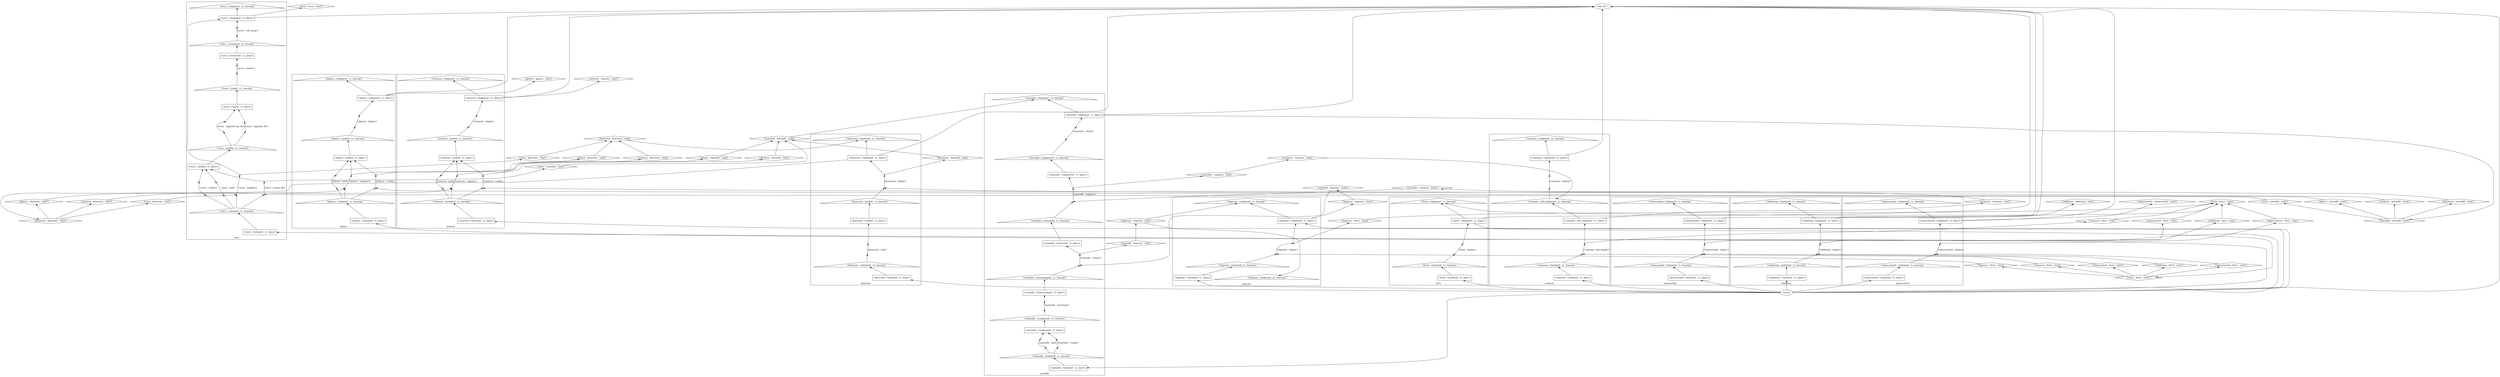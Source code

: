 digraph G {
	rankdir=BT;
	subgraph cluster_1 {
		color = black;
		label = "facts";
		v42 [label="('facts', ('deployed', 1), 'leaving')"] [shape=triangle];
		v95 [label="('facts', ('initiated', 1), 'place')"] [shape=box];
		v104 [label="('facts', ('initiated', 1), 'leaving')"] [shape=triangle];
		v96 [label="('facts', ('deploy', 1), 'beginning')"] [shape=point];
		v98 [label="('facts', ('deployed', 1), 'place')"] [shape=box];
		v77 [label="('facts', ('deploy', 1), 'end')"] [shape=point];
		v95 -> v104 [label=""];
		v98 -> v42 [label=""];
		v104 -> v96 [label=""];
		v96 -> v77 [label="('facts', 'deploy')"];
		v77 -> v98 [label=""];
	}
	subgraph cluster_2 {
		color = black;
		label = "common";
		v112 [label="('common', ('ktb_deploy', 1), 'end')"] [shape=point];
		v41 [label="('common', ('deployed', 1), 'place')"] [shape=box];
		v1 [label="('common', ('ktb_deploy', 1), 'beginning')"] [shape=point];
		v4 [label="('common', ('ktb_deployed', 1), 'leaving')"] [shape=triangle];
		v59 [label="('common', ('initiated', 1), 'place')"] [shape=box];
		v60 [label="('common', ('deploy', 1), 'beginning')"] [shape=point];
		v142 [label="('common', ('ktb_deployed', 1), 'place')"] [shape=box];
		v19 [label="('common', ('deploy', 1), 'end')"] [shape=point];
		v127 [label="('common', ('initiated', 1), 'leaving')"] [shape=triangle];
		v99 [label="('common', ('deployed', 1), 'leaving')"] [shape=triangle];
		v59 -> v127 [label=""];
		v41 -> v99 [label=""];
		v127 -> v1 [label=""];
		v142 -> v4 [label=""];
		v4 -> v60 [label=""];
		v1 -> v112 [label="('common', 'ktb_deploy')"];
		v112 -> v142 [label=""];
		v60 -> v19 [label="('common', 'deploy')"];
		v19 -> v41 [label=""];
	}
	subgraph cluster_3 {
		color = black;
		label = "haproxy";
		v39 [label="('haproxy', ('deployed', 1), 'leaving')"] [shape=triangle];
		v24 [label="('haproxy', ('deploy', 1), 'end')"] [shape=point];
		v167 [label="('haproxy', ('initiated', 1), 'leaving')"] [shape=triangle];
		v47 [label="('haproxy', ('initiated', 1), 'place')"] [shape=box];
		v61 [label="('haproxy', ('deploy', 1), 'beginning')"] [shape=point];
		v74 [label="('haproxy', ('deployed', 1), 'place')"] [shape=box];
		v147 [label="('haproxy', ('deployed', 2), 'leaving')"] [shape=triangle];
		v47 -> v167 [label=""];
		v74 -> v39 [label=""];
		v167 -> v61 [label=""];
		v61 -> v24 [label="('haproxy', 'deploy')"];
		v24 -> v74 [label=""];
	}
	subgraph cluster_4 {
		color = black;
		label = "memcached";
		v53 [label="('memcached', ('initiated', 1), 'place')"] [shape=box];
		v122 [label="('memcached', ('deployed', 1), 'leaving')"] [shape=triangle];
		v12 [label="('memcached', ('deployed', 1), 'place')"] [shape=box];
		v156 [label="('memcached', ('deploy', 1), 'end')"] [shape=point];
		v18 [label="('memcached', ('deploy', 1), 'beginning')"] [shape=point];
		v144 [label="('memcached', ('initiated', 1), 'leaving')"] [shape=triangle];
		v53 -> v144 [label=""];
		v12 -> v122 [label=""];
		v144 -> v18 [label=""];
		v18 -> v156 [label="('memcached', 'deploy')"];
		v156 -> v12 [label=""];
	}
	subgraph cluster_5 {
		color = black;
		label = "mariadb";
		v119 [label="('mariadb', ('bootstrap', 1), 'beginning')"] [shape=point];
		v86 [label="('mariadb', ('check', 1), 'beginning')"] [shape=point];
		v90 [label="('mariadb', ('pull', 1), 'beginning')"] [shape=point];
		v124 [label="('mariadb', ('initiated', 1), 'leaving')"] [shape=triangle];
		v49 [label="('mariadb', ('register', 1), 'end')"] [shape=point];
		v100 [label="('mariadb', ('config', 1), 'beginning')"] [shape=point];
		v15 [label="('mariadb', ('deployed', 1), 'leaving')"] [shape=triangle];
		v140 [label="('mariadb', ('restarted', 1), 'leaving')"] [shape=triangle];
		v17 [label="('mariadb', ('restart', 1), 'end')"] [shape=point];
		v143 [label="('mariadb', ('bootstrapped', 1), 'leaving')"] [shape=triangle];
		v145 [label="('mariadb', ('configured', 1), 'leaving')"] [shape=triangle];
		v65 [label="('mariadb', ('config', 1), 'end')"] [shape=point];
		v150 [label="('mariadb', ('restart', 1), 'beginning')"] [shape=point];
		v152 [label="('mariadb', ('restarted', 1), 'place')"] [shape=box];
		v70 [label="('mariadb', ('configured', 1), 'place')"] [shape=box];
		v28 [label="('mariadb', ('deployed', 1), 'place')"] [shape=box];
		v29 [label="('mariadb', ('registered', 1), 'place')"] [shape=box];
		v76 [label="('mariadb', ('bootstrapped', 1), 'place')"] [shape=box];
		v165 [label="('mariadb', ('initiated', 1), 'place')"] [shape=box];
		v30 [label="('mariadb', ('pull', 1), 'end')"] [shape=point];
		v31 [label="('mariadb', ('register', 1), 'beginning')"] [shape=point];
		v168 [label="('mariadb', ('bootstrap', 1), 'end')"] [shape=point];
		v113 [label="('mariadb', ('check', 1), 'end')"] [shape=point];
		v169 [label="('mariadb', ('registered', 1), 'leaving')"] [shape=triangle];
		v165 -> v124 [label=""];
		v28 -> v15 [label=""];
		v124 -> v100 [label=""];
		v124 -> v90 [label=""];
		v70 -> v145 [label=""];
		v145 -> v119 [label=""];
		v100 -> v65 [label="('mariadb', 'config')"];
		v65 -> v70 [label=""];
		v90 -> v30 [label="('mariadb', 'pull')"];
		v30 -> v70 [label=""];
		v76 -> v143 [label=""];
		v143 -> v150 [label=""];
		v119 -> v168 [label="('mariadb', 'bootstrap')"];
		v168 -> v76 [label=""];
		v152 -> v140 [label=""];
		v140 -> v31 [label=""];
		v150 -> v17 [label="('mariadb', 'restart')"];
		v17 -> v152 [label=""];
		v29 -> v169 [label=""];
		v169 -> v86 [label=""];
		v31 -> v49 [label="('mariadb', 'register')"];
		v49 -> v29 [label=""];
		v86 -> v113 [label="('mariadb', 'check')"];
		v113 -> v28 [label=""];
	}
	subgraph cluster_6 {
		color = black;
		label = "rabbitmq";
		v149 [label="('rabbitmq', ('deployed', 1), 'leaving')"] [shape=triangle];
		v43 [label="('rabbitmq', ('deploy', 1), 'end')"] [shape=point];
		v55 [label="('rabbitmq', ('initiated', 1), 'leaving')"] [shape=triangle];
		v155 [label="('rabbitmq', ('initiated', 1), 'place')"] [shape=box];
		v83 [label="('rabbitmq', ('deploy', 1), 'beginning')"] [shape=point];
		v128 [label="('rabbitmq', ('deployed', 1), 'place')"] [shape=box];
		v155 -> v55 [label=""];
		v128 -> v149 [label=""];
		v55 -> v83 [label=""];
		v83 -> v43 [label="('rabbitmq', 'deploy')"];
		v43 -> v128 [label=""];
	}
	subgraph cluster_7 {
		color = black;
		label = "keystone";
		v66 [label="('keystone', ('pulled', 1), 'leaving')"] [shape=triangle];
		v153 [label="('keystone', ('initiated', 1), 'leaving')"] [shape=triangle];
		v141 [label="('keystone', ('pull', 1), 'beginning')"] [shape=point];
		v35 [label="('keystone', ('initiated', 1), 'place')"] [shape=box];
		v68 [label="('keystone', ('deploy', 1), 'end')"] [shape=point];
		v105 [label="('keystone', ('pull', 1), 'end')"] [shape=point];
		v172 [label="('keystone', ('deployed', 1), 'place')"] [shape=box];
		v126 [label="('keystone', ('pulled', 1), 'place')"] [shape=box];
		v51 [label="('keystone', ('deploy', 1), 'beginning')"] [shape=point];
		v131 [label="('keystone', ('deployed', 1), 'leaving')"] [shape=triangle];
		v35 -> v153 [label=""];
		v172 -> v131 [label=""];
		v153 -> v141 [label=""];
		v126 -> v66 [label=""];
		v66 -> v51 [label=""];
		v141 -> v105 [label="('keystone', 'pull')"];
		v105 -> v126 [label=""];
		v51 -> v68 [label="('keystone', 'deploy')"];
		v68 -> v172 [label=""];
	}
	subgraph cluster_8 {
		color = black;
		label = "openvswitch";
		v25 [label="('openvswitch', ('initiated', 1), 'leaving')"] [shape=triangle];
		v27 [label="('openvswitch', ('deploy', 1), 'end')"] [shape=point];
		v170 [label="('openvswitch', ('initiated', 1), 'place')"] [shape=box];
		v6 [label="('openvswitch', ('deploy', 1), 'beginning')"] [shape=point];
		v116 [label="('openvswitch', ('deployed', 1), 'place')"] [shape=box];
		v8 [label="('openvswitch', ('deployed', 1), 'leaving')"] [shape=triangle];
		v170 -> v25 [label=""];
		v116 -> v8 [label=""];
		v25 -> v6 [label=""];
		v6 -> v27 [label="('openvswitch', 'deploy')"];
		v27 -> v116 [label=""];
	}
	subgraph cluster_9 {
		color = black;
		label = "glance";
		v88 [label="('glance', ('initiated', 1), 'place')"] [shape=box];
		v2 [label="('glance', ('pulled', 1), 'place')"] [shape=box];
		v135 [label="('glance', ('register', 1), 'end')"] [shape=point];
		v56 [label="('glance', ('deployed', 1), 'place')"] [shape=box];
		v10 [label="('glance', ('deploy', 1), 'beginning')"] [shape=point];
		v115 [label="('glance', ('register', 1), 'beginning')"] [shape=point];
		v57 [label="('glance', ('initiated', 1), 'leaving')"] [shape=triangle];
		v34 [label="('glance', ('pulled', 1), 'leaving')"] [shape=triangle];
		v67 [label="('glance', ('deployed', 1), 'leaving')"] [shape=triangle];
		v52 [label="('glance', ('pull', 1), 'end')"] [shape=point];
		v173 [label="('glance', ('pull', 1), 'beginning')"] [shape=point];
		v160 [label="('glance', ('config', 1), 'beginning')"] [shape=point];
		v75 [label="('glance', ('deploy', 1), 'end')"] [shape=point];
		v23 [label="('glance', ('config', 1), 'end')"] [shape=point];
		v88 -> v57 [label=""];
		v56 -> v67 [label=""];
		v57 -> v115 [label=""];
		v57 -> v160 [label=""];
		v57 -> v173 [label=""];
		v2 -> v34 [label=""];
		v34 -> v10 [label=""];
		v115 -> v135 [label="('glance', 'register')"];
		v135 -> v2 [label=""];
		v160 -> v23 [label="('glance', 'config')"];
		v23 -> v2 [label=""];
		v173 -> v52 [label="('glance', 'pull')"];
		v52 -> v2 [label=""];
		v10 -> v75 [label="('glance', 'deploy')"];
		v75 -> v56 [label=""];
	}
	subgraph cluster_10 {
		color = black;
		label = "neutron";
		v120 [label="('neutron', ('config', 1), 'beginning')"] [shape=point];
		v166 [label="('neutron', ('pull', 1), 'beginning')"] [shape=point];
		v79 [label="('neutron', ('initiated', 1), 'leaving')"] [shape=triangle];
		v80 [label="('neutron', ('pulled', 1), 'leaving')"] [shape=triangle];
		v45 [label="('neutron', ('register', 1), 'beginning')"] [shape=point];
		v102 [label="('neutron', ('deploy', 1), 'end')"] [shape=point];
		v82 [label="('neutron', ('register', 1), 'end')"] [shape=point];
		v157 [label="('neutron', ('deployed', 1), 'leaving')"] [shape=triangle];
		v171 [label="('neutron', ('config', 1), 'end')"] [shape=point];
		v50 [label="('neutron', ('pull', 1), 'end')"] [shape=point];
		v63 [label="('neutron', ('deploy', 1), 'beginning')"] [shape=point];
		v36 [label="('neutron', ('deployed', 1), 'place')"] [shape=box];
		v62 [label="('neutron', ('initiated', 1), 'place')"] [shape=box];
		v117 [label="('neutron', ('pulled', 1), 'place')"] [shape=box];
		v62 -> v79 [label=""];
		v36 -> v157 [label=""];
		v79 -> v45 [label=""];
		v79 -> v120 [label=""];
		v79 -> v166 [label=""];
		v117 -> v80 [label=""];
		v80 -> v63 [label=""];
		v45 -> v82 [label="('neutron', 'register')"];
		v82 -> v117 [label=""];
		v120 -> v171 [label="('neutron', 'config')"];
		v171 -> v117 [label=""];
		v166 -> v50 [label="('neutron', 'pull')"];
		v50 -> v117 [label=""];
		v63 -> v102 [label="('neutron', 'deploy')"];
		v102 -> v36 [label=""];
	}
	subgraph cluster_11 {
		color = black;
		label = "nova";
		v118 [label="('nova', ('create_db', 1), 'end')"] [shape=point];
		v89 [label="('nova', ('deployed', 1), 'leaving')"] [shape=triangle];
		v91 [label="('nova', ('cell_setup', 1), 'beginning')"] [shape=point];
		v3 [label="('nova', ('config', 1), 'beginning')"] [shape=point];
		v46 [label="('nova', ('restart', 1), 'beginning')"] [shape=point];
		v92 [label="('nova', ('restarted', 1), 'leaving')"] [shape=triangle];
		v48 [label="('nova', ('cell_setup', 1), 'end')"] [shape=point];
		v94 [label="('nova', ('create_db', 1), 'beginning')"] [shape=point];
		v125 [label="('nova', ('pulled', 1), 'place')"] [shape=box];
		v97 [label="('nova', ('pull', 1), 'end')"] [shape=point];
		v129 [label="('nova', ('deployed', 1), 'place')"] [shape=box];
		v130 [label="('nova', ('upgrade_db', 1), 'beginning')"] [shape=point];
		v54 [label="('nova', ('upgrade_api_db', 1), 'end')"] [shape=point];
		v137 [label="('nova', ('register', 1), 'beginning')"] [shape=point];
		v22 [label="('nova', ('ready', 1), 'place')"] [shape=box];
		v21 [label="('nova', ('initiated', 1), 'place')"] [shape=box];
		v154 [label="('nova', ('upgrade_db', 1), 'end')"] [shape=point];
		v109 [label="('nova', ('initiated', 1), 'leaving')"] [shape=triangle];
		v110 [label="('nova', ('ready', 1), 'leaving')"] [shape=triangle];
		v111 [label="('nova', ('upgrade_api_db', 1), 'beginning')"] [shape=point];
		v161 [label="('nova', ('register', 1), 'end')"] [shape=point];
		v114 [label="('nova', ('restarted', 1), 'place')"] [shape=box];
		v32 [label="('nova', ('pull', 1), 'beginning')"] [shape=point];
		v81 [label="('nova', ('pulled', 1), 'leaving')"] [shape=triangle];
		v84 [label="('nova', ('restart', 1), 'end')"] [shape=point];
		v37 [label="('nova', ('config', 1), 'end')"] [shape=point];
		v21 -> v109 [label=""];
		v129 -> v89 [label=""];
		v109 -> v137 [label=""];
		v109 -> v3 [label=""];
		v109 -> v94 [label=""];
		v109 -> v32 [label=""];
		v125 -> v81 [label=""];
		v81 -> v111 [label=""];
		v81 -> v130 [label=""];
		v137 -> v161 [label="('nova', 'register')"];
		v161 -> v129 [label=""];
		v3 -> v37 [label="('nova', 'config')"];
		v37 -> v125 [label=""];
		v94 -> v118 [label="('nova', 'create_db')"];
		v118 -> v125 [label=""];
		v32 -> v97 [label="('nova', 'pull')"];
		v97 -> v125 [label=""];
		v22 -> v110 [label=""];
		v110 -> v46 [label=""];
		v111 -> v54 [label="('nova', 'upgrade_api_db')"];
		v54 -> v22 [label=""];
		v130 -> v154 [label="('nova', 'upgrade_db')"];
		v154 -> v22 [label=""];
		v114 -> v92 [label=""];
		v92 -> v91 [label=""];
		v46 -> v84 [label="('nova', 'restart')"];
		v84 -> v114 [label=""];
		v91 -> v48 [label="('nova', 'cell_setup')"];
		v48 -> v129 [label=""];
	}
	v58 [label="source"] [shape=oval];
	v106 [label="('facts', 'facts', 'start')"] [shape=diamond];
	v26 [label="('common', 'facts', 'start')"] [shape=diamond];
	v5 [label="('facts', 'facts', 'stop')"] [shape=diamond];
	v101 [label="('common', 'facts', 'stop')"] [shape=diamond];
	v33 [label="('haproxy', 'facts', 'start')"] [shape=diamond];
	v69 [label="('haproxy', 'facts', 'stop')"] [shape=diamond];
	v159 [label="('memcached', 'facts', 'start')"] [shape=diamond];
	v7 [label="('memcached', 'facts', 'stop')"] [shape=diamond];
	v14 [label="('rabbitmq', 'facts', 'start')"] [shape=diamond];
	v93 [label="('rabbitmq', 'facts', 'stop')"] [shape=diamond];
	v158 [label="('openvswitch', 'facts', 'start')"] [shape=diamond];
	v20 [label="('openvswitch', 'facts', 'stop')"] [shape=diamond];
	v162 [label="('common', 'common', 'start')"] [shape=diamond];
	v123 [label="('mariadb', 'common', 'start')"] [shape=diamond];
	v16 [label="('common', 'common', 'stop')"] [shape=diamond];
	v64 [label="('mariadb', 'common', 'stop')"] [shape=diamond];
	v121 [label="('haproxy', 'haproxy', 'start')"] [shape=diamond];
	v138 [label="('mariadb', 'haproxy', 'start')"] [shape=diamond];
	v146 [label="('haproxy', 'haproxy', 'stop')"] [shape=diamond];
	v71 [label="('mariadb', 'haproxy', 'stop')"] [shape=diamond];
	v85 [label="('mariadb', 'mariadb', 'start')"] [shape=diamond];
	v163 [label="('keystone', 'mariadb', 'start')"] [shape=diamond];
	v108 [label="('mariadb', 'mariadb', 'stop')"] [shape=diamond];
	v132 [label="('keystone', 'mariadb', 'stop')"] [shape=diamond];
	v148 [label="('glance', 'mariadb', 'start')"] [shape=diamond];
	v44 [label="('glance', 'mariadb', 'stop')"] [shape=diamond];
	v72 [label="('neutron', 'mariadb', 'start')"] [shape=diamond];
	v139 [label="('neutron', 'mariadb', 'stop')"] [shape=diamond];
	v134 [label="('nova', 'mariadb', 'start')"] [shape=diamond];
	v164 [label="('nova', 'mariadb', 'stop')"] [shape=diamond];
	v11 [label="('keystone', 'keystone', 'start')"] [shape=diamond];
	v133 [label="('glance', 'keystone', 'start')"] [shape=diamond];
	v151 [label="('keystone', 'keystone', 'stop')"] [shape=diamond];
	v73 [label="('glance', 'keystone', 'stop')"] [shape=diamond];
	v40 [label="('neutron', 'keystone', 'start')"] [shape=diamond];
	v13 [label="('neutron', 'keystone', 'stop')"] [shape=diamond];
	v78 [label="('nova', 'keystone', 'start')"] [shape=diamond];
	v9 [label="('nova', 'keystone', 'stop')"] [shape=diamond];
	v136 [label="wait_all_1"] [shape=oval];
	v87 [label="('rabbitmq', 'rabbitmq', 'start')"] [shape=diamond];
	v103 [label="('openvswitch', 'openvswitch', 'start')"] [shape=diamond];
	v107 [label="('glance', 'glance', 'start')"] [shape=diamond];
	v38 [label="('neutron', 'neutron', 'start')"] [shape=diamond];
	v0 [label="('nova', 'nova', 'start')"] [shape=diamond];
	v58 -> v95 [label=""];
	v58 -> v59 [label=""];
	v58 -> v47 [label=""];
	v58 -> v53 [label=""];
	v58 -> v165 [label=""];
	v58 -> v155 [label=""];
	v58 -> v35 [label=""];
	v58 -> v170 [label=""];
	v58 -> v74 [label=""];
	v58 -> v88 [label=""];
	v58 -> v62 [label=""];
	v58 -> v21 [label=""];
	v58 -> v136 [label=""];
	v106 -> v26 [label=""];
	v106 -> v33 [label=""];
	v106 -> v159 [label=""];
	v106 -> v14 [label=""];
	v106 -> v158 [label=""];
	v26 -> v1 [label=""];
	v5 -> v42 [label=""];
	v101 -> v5 [label=""];
	v33 -> v61 [label=""];
	v69 -> v5 [label=""];
	v159 -> v18 [label=""];
	v7 -> v5 [label=""];
	v14 -> v83 [label=""];
	v93 -> v5 [label=""];
	v158 -> v6 [label=""];
	v20 -> v5 [label=""];
	v162 -> v123 [label=""];
	v123 -> v31 [label=""];
	v16 -> v4 [label=""];
	v64 -> v16 [label=""];
	v121 -> v138 [label=""];
	v138 -> v150 [label=""];
	v146 -> v39 [label=""];
	v146 -> v147 [label=""];
	v71 -> v146 [label=""];
	v85 -> v163 [label=""];
	v85 -> v148 [label=""];
	v85 -> v72 [label=""];
	v85 -> v134 [label=""];
	v163 -> v51 [label=""];
	v108 -> v15 [label=""];
	v132 -> v108 [label=""];
	v148 -> v160 [label=""];
	v44 -> v108 [label=""];
	v72 -> v120 [label=""];
	v139 -> v108 [label=""];
	v134 -> v94 [label=""];
	v164 -> v108 [label=""];
	v11 -> v133 [label=""];
	v11 -> v40 [label=""];
	v11 -> v78 [label=""];
	v133 -> v115 [label=""];
	v151 -> v131 [label=""];
	v73 -> v151 [label=""];
	v40 -> v45 [label=""];
	v13 -> v151 [label=""];
	v78 -> v137 [label=""];
	v9 -> v151 [label=""];
	v74 -> v121 [label=""];
	v98 -> v136 [label=""];
	v98 -> v106 [label=""];
	v41 -> v136 [label=""];
	v12 -> v136 [label=""];
	v28 -> v136 [label=""];
	v28 -> v85 [label=""];
	v128 -> v136 [label=""];
	v128 -> v87 [label=""];
	v172 -> v136 [label=""];
	v172 -> v11 [label=""];
	v116 -> v136 [label=""];
	v116 -> v103 [label=""];
	v56 -> v136 [label=""];
	v56 -> v107 [label=""];
	v36 -> v136 [label=""];
	v36 -> v38 [label=""];
	v129 -> v136 [label=""];
	v129 -> v0 [label=""];
	v142 -> v162 [label=""];
	v112 -> v101 [label=""];
	v24 -> v69 [label=""];
	v156 -> v7 [label=""];
	v17 -> v71 [label=""];
	v49 -> v64 [label=""];
	v43 -> v93 [label=""];
	v68 -> v132 [label=""];
	v27 -> v20 [label=""];
	v135 -> v73 [label=""];
	v23 -> v44 [label=""];
	v82 -> v13 [label=""];
	v171 -> v139 [label=""];
	v161 -> v9 [label=""];
	v118 -> v164 [label=""];
}
